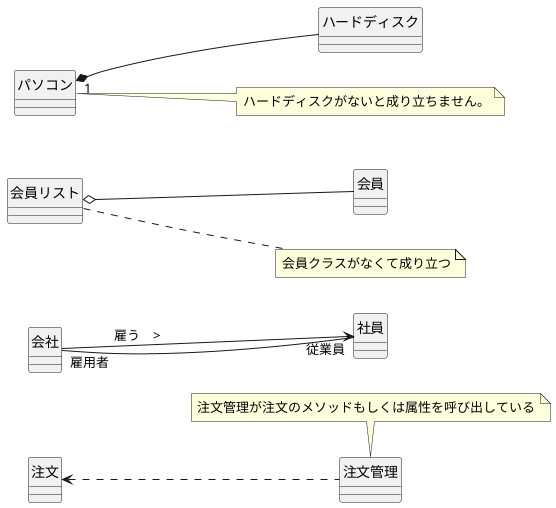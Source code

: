 @startuml 関連
left to right direction
skinparam ClassAttributeIconSize 0
class 会社{}
class 社員{}
会社 --> 社員:雇う　>
' 会社"1"--"*" 社員
会社"雇用者"--"従業員" 社員
会員リスト o-- 会員
note right of 会員リスト
会員クラスがなくて成り立つ
end note

パソコン"1" *-- ハードディスク
note right of パソコン
ハードディスクがないと成り立ちません。
end note

注文<.. 注文管理
note top of 注文管理
注文管理が注文のメソッドもしくは属性を呼び出している
end note

hide 会社 circle
hide 社員 circle
hide 会員リスト circle
hide 会員 circle
hide パソコン circle
hide ハードディスク circle
hide 注文 circle
hide 注文管理 circle
@enduml
